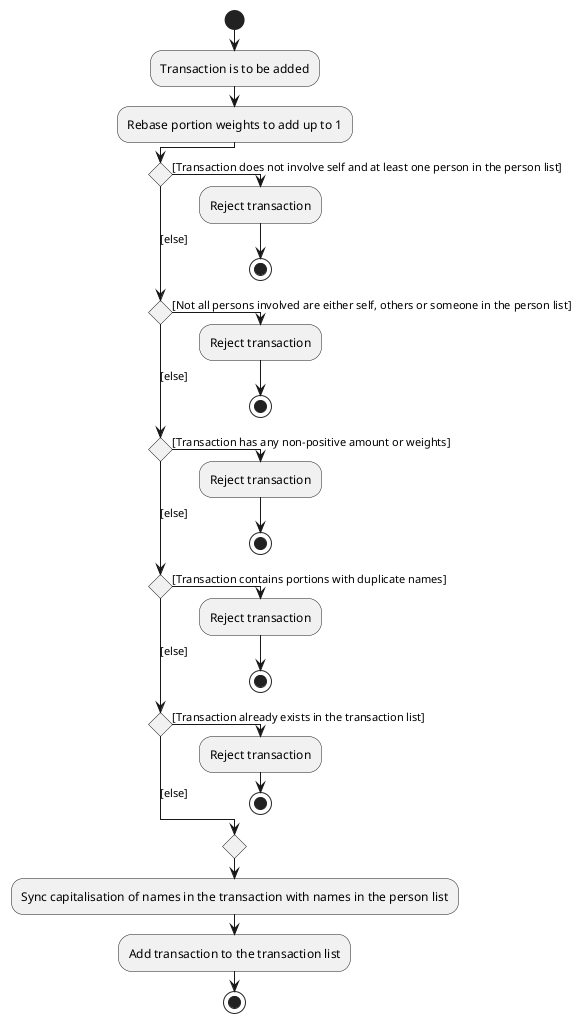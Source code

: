 @startuml
!pragma useVerticalIf on
start
:Transaction is to be added;
:Rebase portion weights to add up to 1;
if () then ([Transaction does not involve self and at least one person in the person list])
  :Reject transaction;
  stop
([else]) elseif () then ([Not all persons involved are either self, others or someone in the person list])
  :Reject transaction;
  stop
([else]) elseif () then ([Transaction has any non-positive amount or weights])
  :Reject transaction;
  stop
([else]) elseif () then ([Transaction contains portions with duplicate names])
  :Reject transaction;
  stop
([else]) elseif () then ([Transaction already exists in the transaction list])
  :Reject transaction;
  stop
else ([else])
endif
:Sync capitalisation of names in the transaction with names in the person list;
:Add transaction to the transaction list;
stop
@enduml
